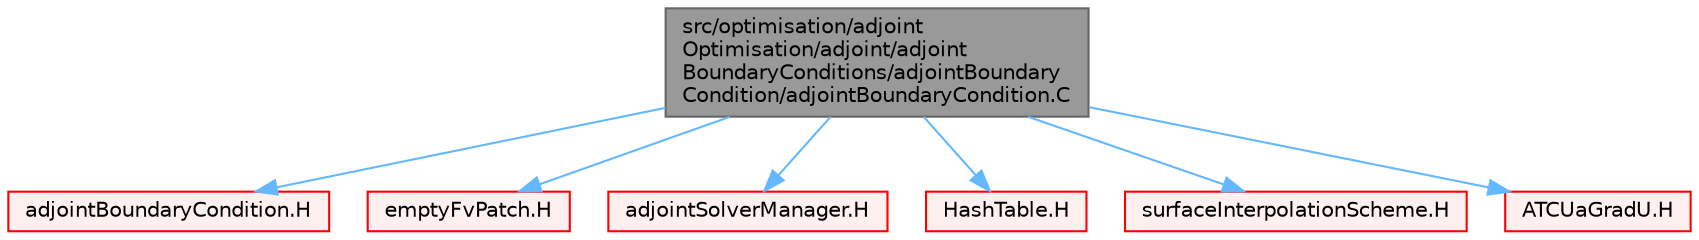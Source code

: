 digraph "src/optimisation/adjointOptimisation/adjoint/adjointBoundaryConditions/adjointBoundaryCondition/adjointBoundaryCondition.C"
{
 // LATEX_PDF_SIZE
  bgcolor="transparent";
  edge [fontname=Helvetica,fontsize=10,labelfontname=Helvetica,labelfontsize=10];
  node [fontname=Helvetica,fontsize=10,shape=box,height=0.2,width=0.4];
  Node1 [id="Node000001",label="src/optimisation/adjoint\lOptimisation/adjoint/adjoint\lBoundaryConditions/adjointBoundary\lCondition/adjointBoundaryCondition.C",height=0.2,width=0.4,color="gray40", fillcolor="grey60", style="filled", fontcolor="black",tooltip=" "];
  Node1 -> Node2 [id="edge1_Node000001_Node000002",color="steelblue1",style="solid",tooltip=" "];
  Node2 [id="Node000002",label="adjointBoundaryCondition.H",height=0.2,width=0.4,color="red", fillcolor="#FFF0F0", style="filled",URL="$adjointBoundaryCondition_8H.html",tooltip=" "];
  Node1 -> Node499 [id="edge2_Node000001_Node000499",color="steelblue1",style="solid",tooltip=" "];
  Node499 [id="Node000499",label="emptyFvPatch.H",height=0.2,width=0.4,color="red", fillcolor="#FFF0F0", style="filled",URL="$emptyFvPatch_8H.html",tooltip=" "];
  Node1 -> Node501 [id="edge3_Node000001_Node000501",color="steelblue1",style="solid",tooltip=" "];
  Node501 [id="Node000501",label="adjointSolverManager.H",height=0.2,width=0.4,color="red", fillcolor="#FFF0F0", style="filled",URL="$adjointSolverManager_8H.html",tooltip=" "];
  Node1 -> Node96 [id="edge4_Node000001_Node000096",color="steelblue1",style="solid",tooltip=" "];
  Node96 [id="Node000096",label="HashTable.H",height=0.2,width=0.4,color="red", fillcolor="#FFF0F0", style="filled",URL="$HashTable_8H.html",tooltip=" "];
  Node1 -> Node468 [id="edge5_Node000001_Node000468",color="steelblue1",style="solid",tooltip=" "];
  Node468 [id="Node000468",label="surfaceInterpolationScheme.H",height=0.2,width=0.4,color="red", fillcolor="#FFF0F0", style="filled",URL="$surfaceInterpolationScheme_8H.html",tooltip=" "];
  Node1 -> Node518 [id="edge6_Node000001_Node000518",color="steelblue1",style="solid",tooltip=" "];
  Node518 [id="Node000518",label="ATCUaGradU.H",height=0.2,width=0.4,color="red", fillcolor="#FFF0F0", style="filled",URL="$ATCUaGradU_8H.html",tooltip=" "];
}
